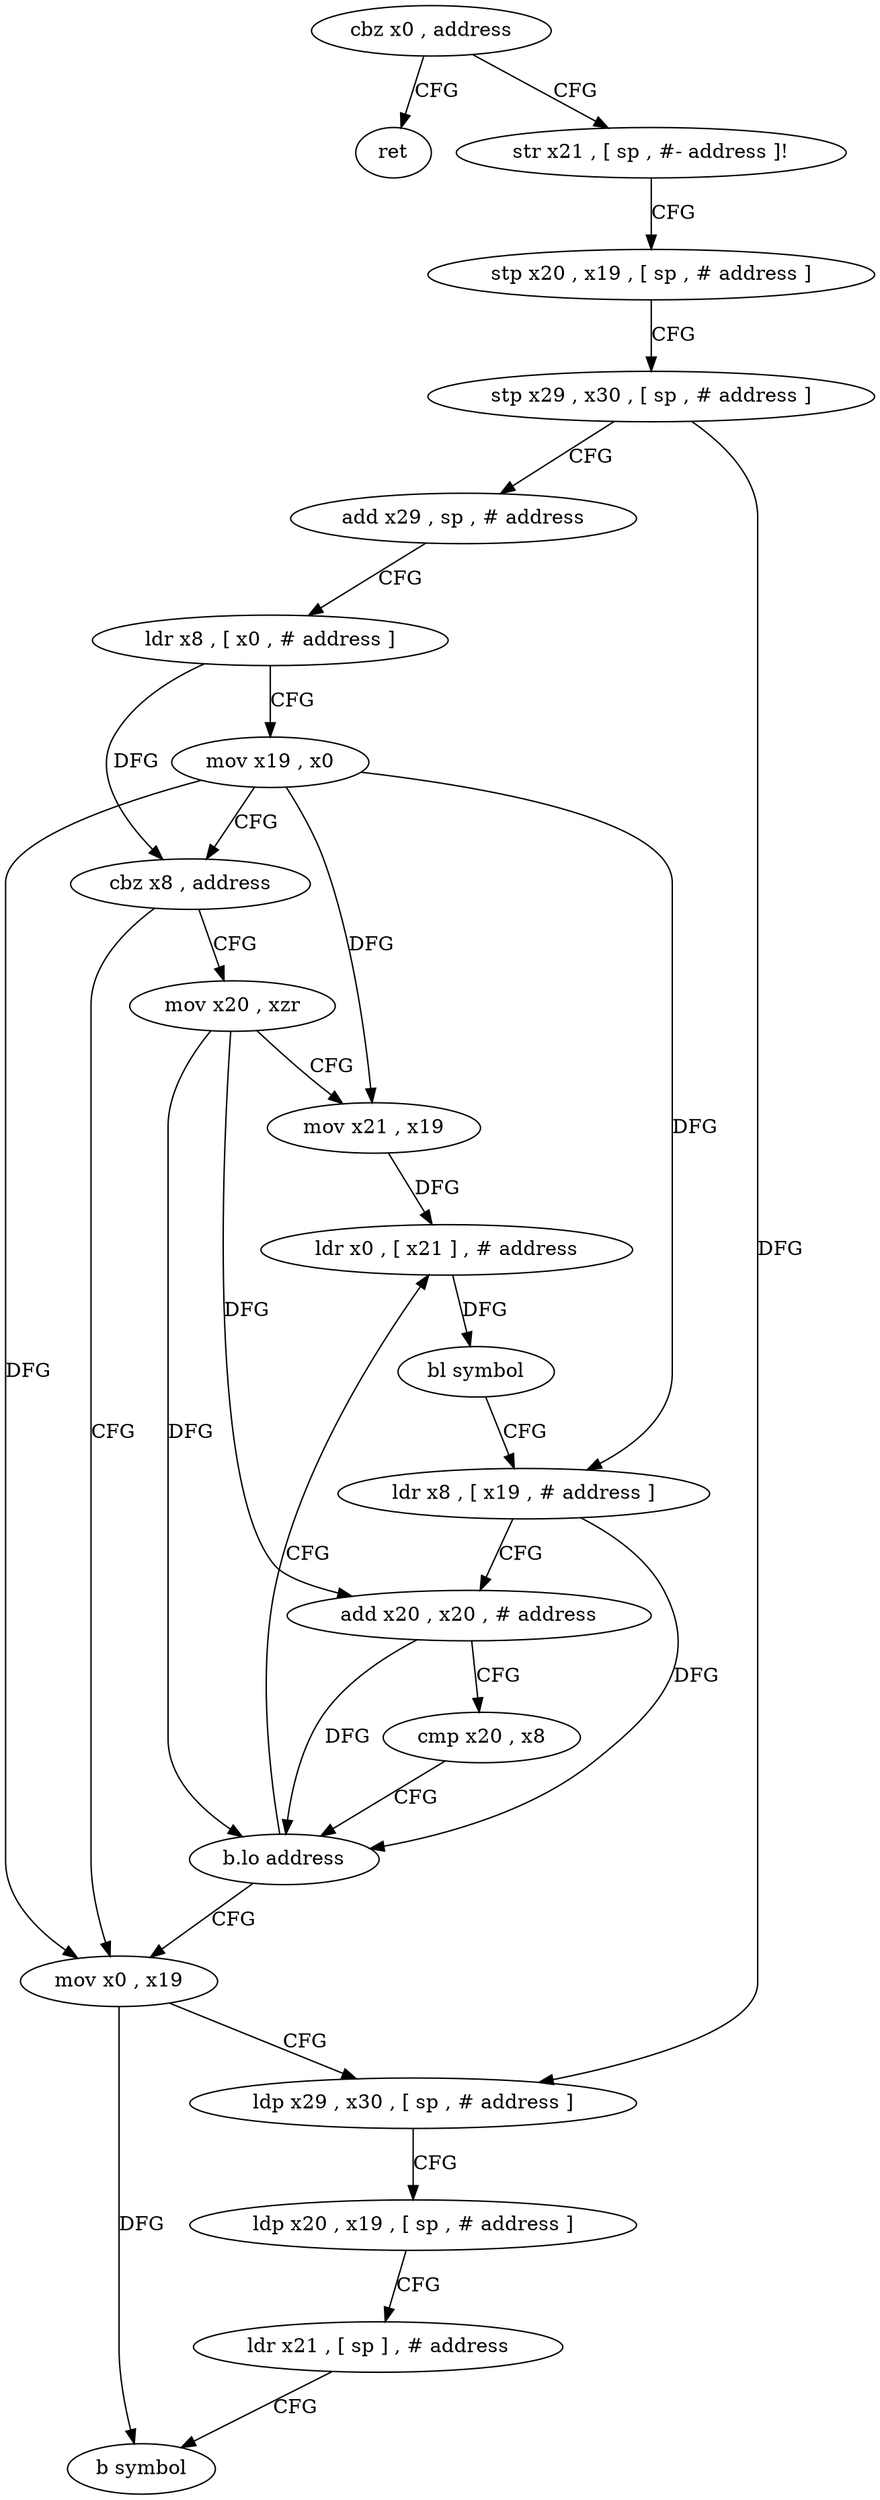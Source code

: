 digraph "func" {
"135716" [label = "cbz x0 , address" ]
"135800" [label = "ret" ]
"135720" [label = "str x21 , [ sp , #- address ]!" ]
"135724" [label = "stp x20 , x19 , [ sp , # address ]" ]
"135728" [label = "stp x29 , x30 , [ sp , # address ]" ]
"135732" [label = "add x29 , sp , # address" ]
"135736" [label = "ldr x8 , [ x0 , # address ]" ]
"135740" [label = "mov x19 , x0" ]
"135744" [label = "cbz x8 , address" ]
"135780" [label = "mov x0 , x19" ]
"135748" [label = "mov x20 , xzr" ]
"135784" [label = "ldp x29 , x30 , [ sp , # address ]" ]
"135788" [label = "ldp x20 , x19 , [ sp , # address ]" ]
"135792" [label = "ldr x21 , [ sp ] , # address" ]
"135796" [label = "b symbol" ]
"135752" [label = "mov x21 , x19" ]
"135756" [label = "ldr x0 , [ x21 ] , # address" ]
"135760" [label = "bl symbol" ]
"135764" [label = "ldr x8 , [ x19 , # address ]" ]
"135768" [label = "add x20 , x20 , # address" ]
"135772" [label = "cmp x20 , x8" ]
"135776" [label = "b.lo address" ]
"135716" -> "135800" [ label = "CFG" ]
"135716" -> "135720" [ label = "CFG" ]
"135720" -> "135724" [ label = "CFG" ]
"135724" -> "135728" [ label = "CFG" ]
"135728" -> "135732" [ label = "CFG" ]
"135728" -> "135784" [ label = "DFG" ]
"135732" -> "135736" [ label = "CFG" ]
"135736" -> "135740" [ label = "CFG" ]
"135736" -> "135744" [ label = "DFG" ]
"135740" -> "135744" [ label = "CFG" ]
"135740" -> "135780" [ label = "DFG" ]
"135740" -> "135752" [ label = "DFG" ]
"135740" -> "135764" [ label = "DFG" ]
"135744" -> "135780" [ label = "CFG" ]
"135744" -> "135748" [ label = "CFG" ]
"135780" -> "135784" [ label = "CFG" ]
"135780" -> "135796" [ label = "DFG" ]
"135748" -> "135752" [ label = "CFG" ]
"135748" -> "135768" [ label = "DFG" ]
"135748" -> "135776" [ label = "DFG" ]
"135784" -> "135788" [ label = "CFG" ]
"135788" -> "135792" [ label = "CFG" ]
"135792" -> "135796" [ label = "CFG" ]
"135752" -> "135756" [ label = "DFG" ]
"135756" -> "135760" [ label = "DFG" ]
"135760" -> "135764" [ label = "CFG" ]
"135764" -> "135768" [ label = "CFG" ]
"135764" -> "135776" [ label = "DFG" ]
"135768" -> "135772" [ label = "CFG" ]
"135768" -> "135776" [ label = "DFG" ]
"135772" -> "135776" [ label = "CFG" ]
"135776" -> "135756" [ label = "CFG" ]
"135776" -> "135780" [ label = "CFG" ]
}
